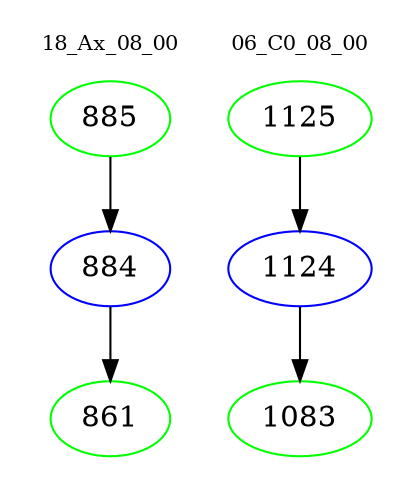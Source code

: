 digraph{
subgraph cluster_0 {
color = white
label = "18_Ax_08_00";
fontsize=10;
T0_885 [label="885", color="green"]
T0_885 -> T0_884 [color="black"]
T0_884 [label="884", color="blue"]
T0_884 -> T0_861 [color="black"]
T0_861 [label="861", color="green"]
}
subgraph cluster_1 {
color = white
label = "06_C0_08_00";
fontsize=10;
T1_1125 [label="1125", color="green"]
T1_1125 -> T1_1124 [color="black"]
T1_1124 [label="1124", color="blue"]
T1_1124 -> T1_1083 [color="black"]
T1_1083 [label="1083", color="green"]
}
}
